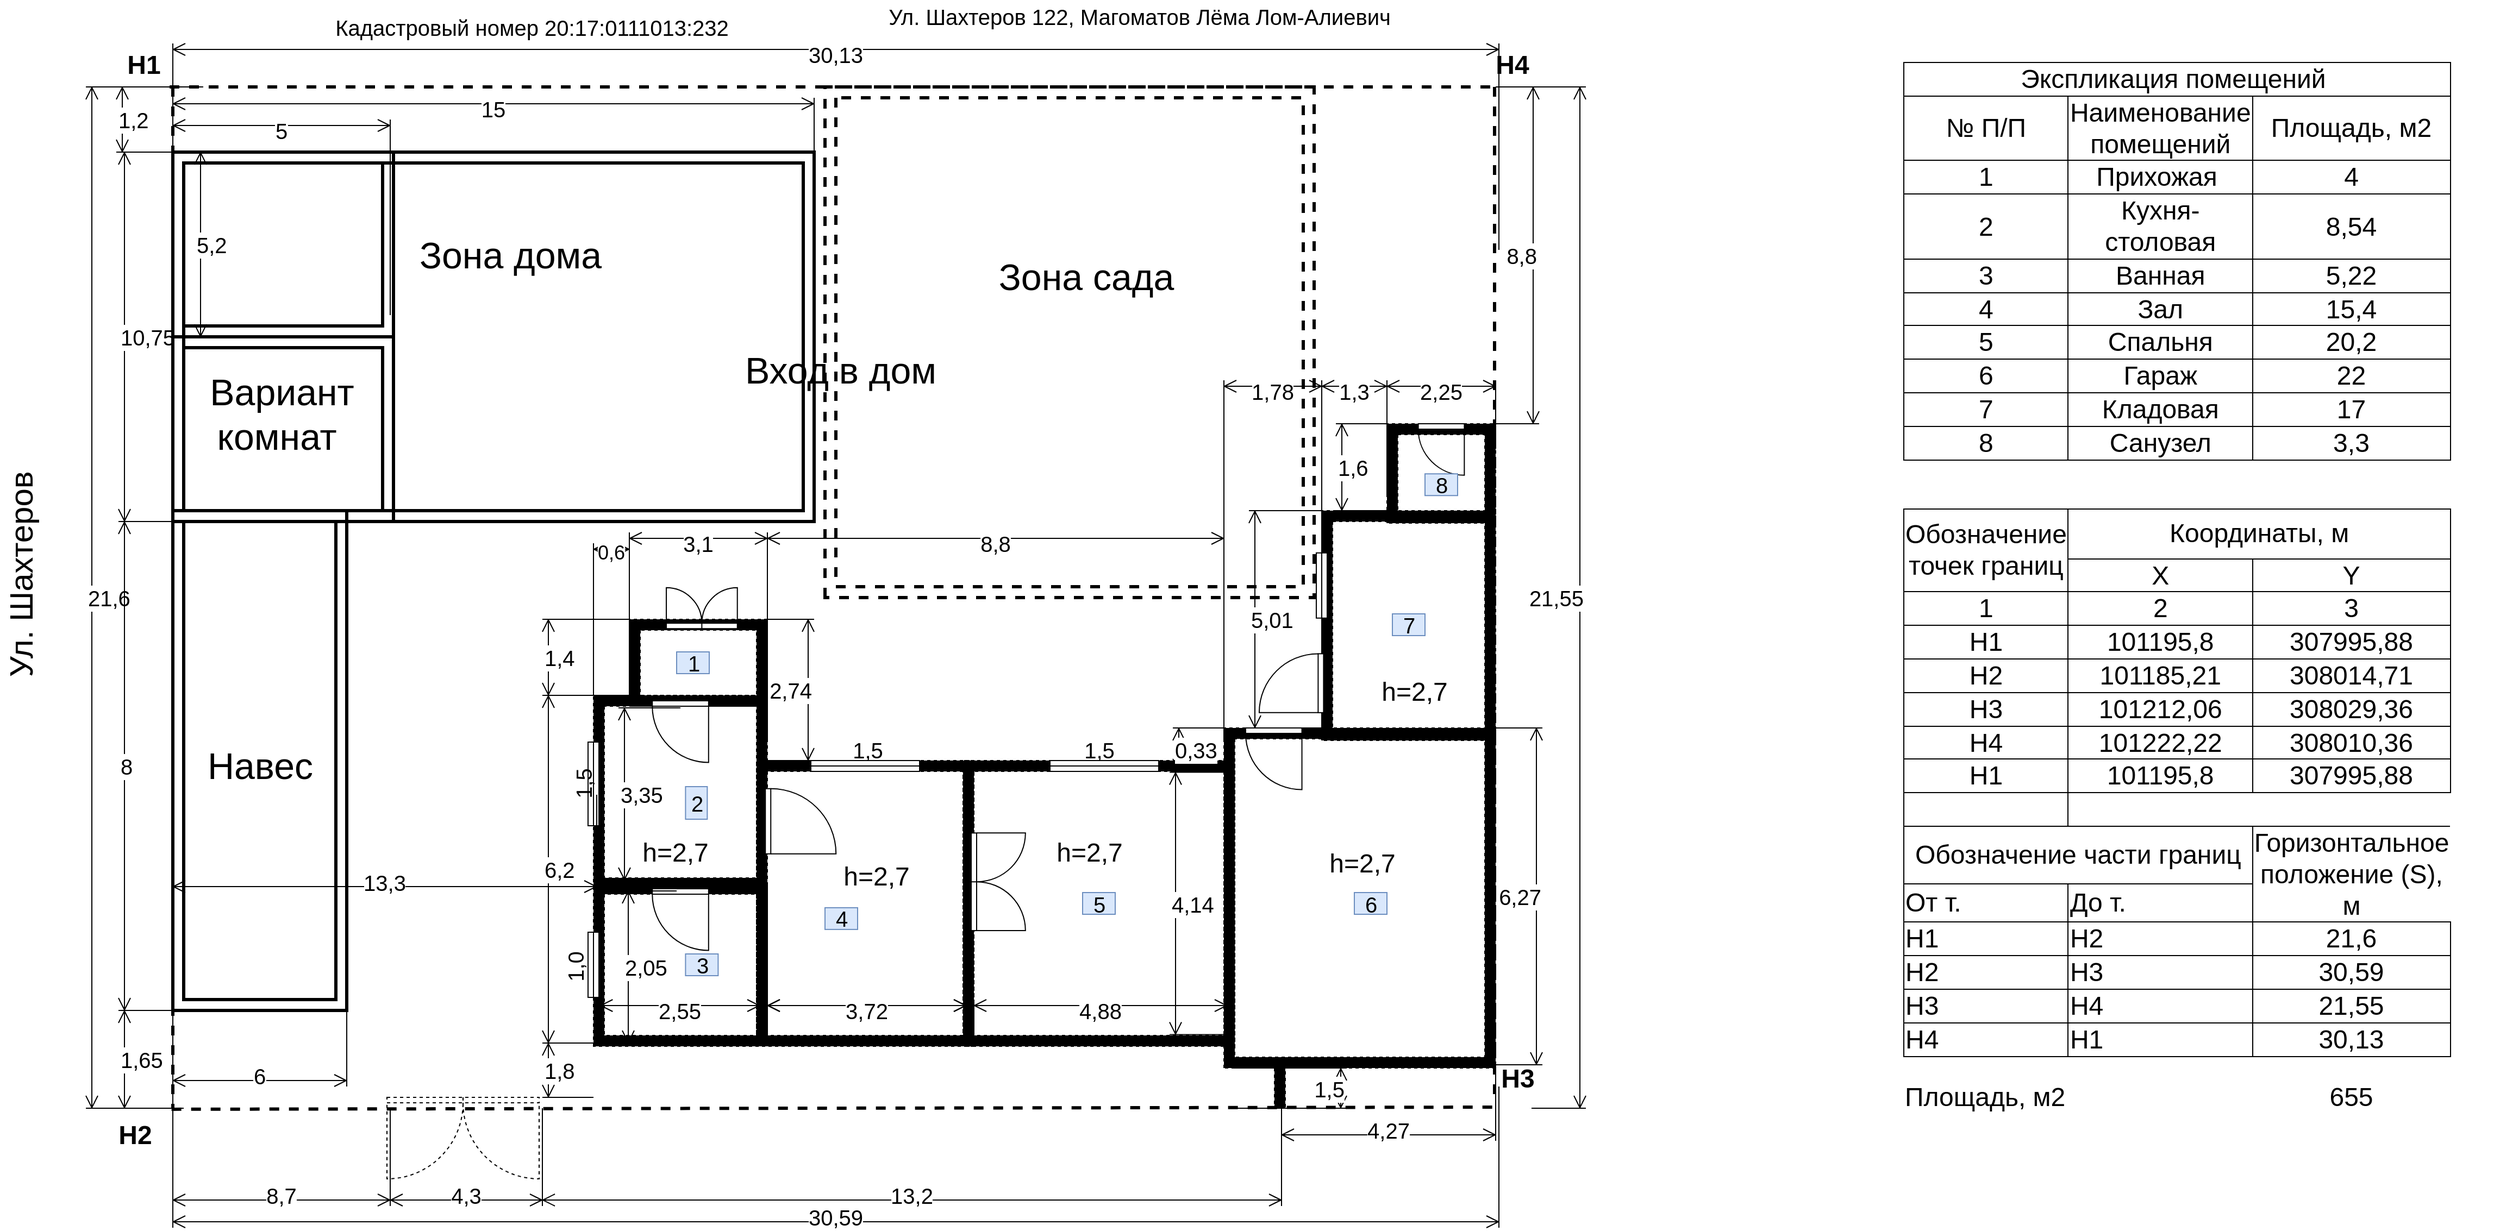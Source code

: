 <mxfile version="14.8.0" type="github"><diagram id="6hXcNOlfdBS_6HpPGPF_" name="Page-1"><mxGraphModel dx="1576" dy="1048" grid="1" gridSize="10" guides="1" tooltips="1" connect="1" arrows="1" fold="1" page="1" pageScale="1" pageWidth="1654" pageHeight="1169" math="0" shadow="0"><root><mxCell id="0"/><mxCell id="1" parent="0"/><mxCell id="UwAsqCnCTNfS2yoUT4oX-51" value="&lt;font style=&quot;font-size: 20px&quot;&gt;5&lt;/font&gt;" style="shape=dimension;direction=west;whiteSpace=wrap;html=1;align=center;points=[];verticalAlign=top;spacingTop=-8;labelBackgroundColor=#ffffff" vertex="1" parent="1"><mxGeometry x="210" y="130" width="200" height="180" as="geometry"/></mxCell><mxCell id="ryH1lOP380X7HyQNH4pp-5" value="&lt;font style=&quot;font-size: 20px&quot;&gt;1,78&lt;/font&gt;" style="shape=dimension;direction=west;whiteSpace=wrap;html=1;align=center;points=[];verticalAlign=top;spacingTop=-8;labelBackgroundColor=#ffffff" vertex="1" parent="1"><mxGeometry x="1177" y="370" width="90" height="320" as="geometry"/></mxCell><mxCell id="ryH1lOP380X7HyQNH4pp-11" value="&lt;font style=&quot;font-size: 24px&quot;&gt;H2&lt;/font&gt;" style="text;html=1;align=center;verticalAlign=middle;resizable=0;points=[];autosize=1;strokeColor=none;fontStyle=1" vertex="1" parent="1"><mxGeometry x="150" y="1055" width="50" height="20" as="geometry"/></mxCell><mxCell id="ryH1lOP380X7HyQNH4pp-12" value="&lt;font style=&quot;font-size: 24px&quot;&gt;H3&lt;/font&gt;" style="text;html=1;align=center;verticalAlign=middle;resizable=0;points=[];autosize=1;strokeColor=none;fontStyle=1" vertex="1" parent="1"><mxGeometry x="1422" y="1003" width="50" height="20" as="geometry"/></mxCell><mxCell id="ryH1lOP380X7HyQNH4pp-13" value="&lt;font style=&quot;font-size: 24px&quot;&gt;H4&lt;/font&gt;" style="text;html=1;align=center;verticalAlign=middle;resizable=0;points=[];autosize=1;strokeColor=none;fontStyle=1" vertex="1" parent="1"><mxGeometry x="1417" y="70" width="50" height="20" as="geometry"/></mxCell><mxCell id="ryH1lOP380X7HyQNH4pp-16" value="&lt;font style=&quot;font-size: 24px&quot;&gt;H1&lt;br&gt;&lt;/font&gt;" style="text;html=1;align=center;verticalAlign=middle;resizable=0;points=[];autosize=1;strokeColor=none;fontStyle=1" vertex="1" parent="1"><mxGeometry x="158" y="70" width="50" height="20" as="geometry"/></mxCell><mxCell id="mjeeVGWzyzpZZ-HOQXU4-3" value="" style="verticalLabelPosition=bottom;html=1;verticalAlign=top;align=center;shape=mxgraph.floorplan.room;fillColor=#000000;dashed=1;" vertex="1" parent="1"><mxGeometry x="597" y="833" width="160" height="150" as="geometry"/></mxCell><mxCell id="ryH1lOP380X7HyQNH4pp-14" value="" style="verticalLabelPosition=bottom;html=1;verticalAlign=top;align=center;shape=mxgraph.floorplan.window;rotation=90;" vertex="1" parent="1"><mxGeometry x="567" y="903" width="60" height="10" as="geometry"/></mxCell><mxCell id="ryH1lOP380X7HyQNH4pp-15" value="" style="verticalLabelPosition=bottom;html=1;verticalAlign=top;align=center;shape=mxgraph.floorplan.doorRight;aspect=fixed;" vertex="1" parent="1"><mxGeometry x="651.12" y="838" width="51.77" height="55" as="geometry"/></mxCell><mxCell id="mjeeVGWzyzpZZ-HOQXU4-5" value="" style="verticalLabelPosition=bottom;html=1;verticalAlign=top;align=center;shape=mxgraph.floorplan.room;fillColor=#000000;dashed=1;" vertex="1" parent="1"><mxGeometry x="597" y="660" width="160" height="178" as="geometry"/></mxCell><mxCell id="mjeeVGWzyzpZZ-HOQXU4-7" value="" style="verticalLabelPosition=bottom;html=1;verticalAlign=top;align=center;shape=mxgraph.floorplan.window;rotation=90;" vertex="1" parent="1"><mxGeometry x="558.5" y="736.5" width="77" height="10" as="geometry"/></mxCell><mxCell id="mjeeVGWzyzpZZ-HOQXU4-14" value="" style="verticalLabelPosition=bottom;html=1;verticalAlign=top;align=center;shape=mxgraph.floorplan.doorUneven;dx=0.5;dashed=1;" vertex="1" parent="1"><mxGeometry x="407" y="1030" width="140" height="70" as="geometry"/></mxCell><mxCell id="mjeeVGWzyzpZZ-HOQXU4-15" value="" style="verticalLabelPosition=bottom;html=1;verticalAlign=top;align=center;shape=mxgraph.floorplan.room;fillColor=#000000;dashed=1;" vertex="1" parent="1"><mxGeometry x="747" y="720" width="200" height="263" as="geometry"/></mxCell><mxCell id="mjeeVGWzyzpZZ-HOQXU4-16" value="" style="verticalLabelPosition=bottom;html=1;verticalAlign=top;align=center;shape=mxgraph.floorplan.room;fillColor=#000000;dashed=1;" vertex="1" parent="1"><mxGeometry x="937" y="720" width="250" height="263" as="geometry"/></mxCell><mxCell id="mjeeVGWzyzpZZ-HOQXU4-17" value="" style="verticalLabelPosition=bottom;html=1;verticalAlign=top;align=center;shape=mxgraph.floorplan.room;fillColor=#000000;dashed=1;" vertex="1" parent="1"><mxGeometry x="1177" y="690" width="250" height="313" as="geometry"/></mxCell><mxCell id="mjeeVGWzyzpZZ-HOQXU4-19" value="" style="verticalLabelPosition=bottom;html=1;verticalAlign=top;align=center;shape=mxgraph.floorplan.wall;fillColor=#000000;direction=south;dashed=1;" vertex="1" parent="1"><mxGeometry x="1177" y="1000" width="103" height="40" as="geometry"/></mxCell><mxCell id="mjeeVGWzyzpZZ-HOQXU4-20" value="&lt;font style=&quot;font-size: 20px&quot;&gt;4,27&lt;/font&gt;" style="shape=dimension;whiteSpace=wrap;html=1;align=center;points=[];verticalAlign=bottom;spacingBottom=-5;labelBackgroundColor=#ffffff;" vertex="1" parent="1"><mxGeometry x="1230" y="1000" width="197" height="70" as="geometry"/></mxCell><mxCell id="mjeeVGWzyzpZZ-HOQXU4-21" value="&lt;font style=&quot;font-size: 20px&quot;&gt;1,5&lt;/font&gt;" style="shape=dimension;direction=north;whiteSpace=wrap;html=1;align=right;points=[];verticalAlign=middle;labelBackgroundColor=#ffffff" vertex="1" parent="1"><mxGeometry x="1187" y="1003" width="103" height="37" as="geometry"/></mxCell><mxCell id="mjeeVGWzyzpZZ-HOQXU4-23" value="&lt;font style=&quot;font-size: 20px&quot;&gt;1,8&lt;/font&gt;" style="shape=dimension;direction=south;whiteSpace=wrap;html=1;align=left;points=[];verticalAlign=middle;labelBackgroundColor=#ffffff" vertex="1" parent="1"><mxGeometry x="550" y="980" width="47" height="50" as="geometry"/></mxCell><mxCell id="mjeeVGWzyzpZZ-HOQXU4-25" value="" style="verticalLabelPosition=bottom;html=1;verticalAlign=top;align=center;shape=mxgraph.floorplan.room;fillColor=#000000;dashed=1;" vertex="1" parent="1"><mxGeometry x="1267" y="490" width="160" height="211.5" as="geometry"/></mxCell><mxCell id="mjeeVGWzyzpZZ-HOQXU4-26" value="" style="verticalLabelPosition=bottom;html=1;verticalAlign=top;align=center;shape=mxgraph.floorplan.doorRight;aspect=fixed;" vertex="1" parent="1"><mxGeometry x="1197" y="690" width="51.77" height="55" as="geometry"/></mxCell><mxCell id="mjeeVGWzyzpZZ-HOQXU4-27" value="" style="verticalLabelPosition=bottom;html=1;verticalAlign=top;align=center;shape=mxgraph.floorplan.doorRight;aspect=fixed;rotation=90;" vertex="1" parent="1"><mxGeometry x="1212.78" y="620" width="54.22" height="57.61" as="geometry"/></mxCell><mxCell id="mjeeVGWzyzpZZ-HOQXU4-28" value="&lt;font style=&quot;font-size: 20px&quot;&gt;0,33&lt;/font&gt;" style="shape=dimension;direction=south;whiteSpace=wrap;html=1;align=left;points=[];verticalAlign=middle;labelBackgroundColor=#ffffff" vertex="1" parent="1"><mxGeometry x="1130" y="690" width="47" height="40" as="geometry"/></mxCell><mxCell id="mjeeVGWzyzpZZ-HOQXU4-29" value="&lt;font style=&quot;font-size: 20px&quot;&gt;5,01&lt;/font&gt;" style="shape=dimension;direction=south;whiteSpace=wrap;html=1;align=left;points=[];verticalAlign=middle;labelBackgroundColor=#ffffff" vertex="1" parent="1"><mxGeometry x="1200" y="490" width="67" height="200" as="geometry"/></mxCell><mxCell id="mjeeVGWzyzpZZ-HOQXU4-38" value="" style="endArrow=none;dashed=1;html=1;strokeWidth=3;" edge="1" parent="1"><mxGeometry width="50" height="50" relative="1" as="geometry"><mxPoint x="207" y="100" as="sourcePoint"/><mxPoint x="1427" y="100" as="targetPoint"/></mxGeometry></mxCell><mxCell id="mjeeVGWzyzpZZ-HOQXU4-39" value="" style="endArrow=none;dashed=1;html=1;strokeWidth=3;" edge="1" parent="1"><mxGeometry width="50" height="50" relative="1" as="geometry"><mxPoint x="1426" y="100" as="sourcePoint"/><mxPoint x="1426" y="1030" as="targetPoint"/></mxGeometry></mxCell><mxCell id="mjeeVGWzyzpZZ-HOQXU4-40" value="" style="endArrow=none;dashed=1;html=1;strokeWidth=3;exitX=1.001;exitY=0.124;exitDx=0;exitDy=0;exitPerimeter=0;" edge="1" parent="1" source="UwAsqCnCTNfS2yoUT4oX-11"><mxGeometry width="50" height="50" relative="1" as="geometry"><mxPoint x="1187" y="1038.82" as="sourcePoint"/><mxPoint x="1427" y="1039" as="targetPoint"/></mxGeometry></mxCell><mxCell id="mjeeVGWzyzpZZ-HOQXU4-41" value="" style="verticalLabelPosition=bottom;html=1;verticalAlign=top;align=center;shape=mxgraph.floorplan.room;fillColor=#000000;dashed=1;" vertex="1" parent="1"><mxGeometry x="1327" y="410" width="100" height="91.5" as="geometry"/></mxCell><mxCell id="mjeeVGWzyzpZZ-HOQXU4-42" value="&lt;font style=&quot;font-size: 20px&quot;&gt;2,25&lt;/font&gt;" style="shape=dimension;direction=west;whiteSpace=wrap;html=1;align=center;points=[];verticalAlign=top;spacingTop=-8;labelBackgroundColor=#ffffff" vertex="1" parent="1"><mxGeometry x="1327" y="370" width="100" height="56.12" as="geometry"/></mxCell><mxCell id="mjeeVGWzyzpZZ-HOQXU4-43" value="" style="verticalLabelPosition=bottom;html=1;verticalAlign=top;align=center;shape=mxgraph.floorplan.doorRight;aspect=fixed;" vertex="1" parent="1"><mxGeometry x="1355.82" y="410" width="42.36" height="45" as="geometry"/></mxCell><mxCell id="mjeeVGWzyzpZZ-HOQXU4-44" value="" style="verticalLabelPosition=bottom;html=1;verticalAlign=top;align=center;shape=mxgraph.floorplan.window;" vertex="1" parent="1"><mxGeometry x="797" y="720" width="100" height="10" as="geometry"/></mxCell><mxCell id="mjeeVGWzyzpZZ-HOQXU4-45" value="" style="verticalLabelPosition=bottom;html=1;verticalAlign=top;align=center;shape=mxgraph.floorplan.window;" vertex="1" parent="1"><mxGeometry x="1017" y="720" width="100" height="10" as="geometry"/></mxCell><mxCell id="mjeeVGWzyzpZZ-HOQXU4-47" value="" style="verticalLabelPosition=bottom;html=1;verticalAlign=top;align=center;shape=mxgraph.floorplan.doorLeft;aspect=fixed;rotation=-90;" vertex="1" parent="1"><mxGeometry x="757" y="744" width="60" height="63.75" as="geometry"/></mxCell><mxCell id="mjeeVGWzyzpZZ-HOQXU4-48" value="" style="verticalLabelPosition=bottom;html=1;verticalAlign=top;align=center;shape=mxgraph.floorplan.doorDouble;aspect=fixed;rotation=-90;" vertex="1" parent="1"><mxGeometry x="923.45" y="807.73" width="89.82" height="47.72" as="geometry"/></mxCell><mxCell id="mjeeVGWzyzpZZ-HOQXU4-49" value="&lt;font style=&quot;font-size: 20px&quot;&gt;1,3&lt;/font&gt;" style="shape=dimension;direction=west;whiteSpace=wrap;html=1;align=center;points=[];verticalAlign=top;spacingTop=-8;labelBackgroundColor=#ffffff" vertex="1" parent="1"><mxGeometry x="1267" y="370" width="60" height="106.12" as="geometry"/></mxCell><mxCell id="mjeeVGWzyzpZZ-HOQXU4-50" value="&lt;font style=&quot;font-size: 20px&quot;&gt;8,8&lt;/font&gt;" style="shape=dimension;direction=west;whiteSpace=wrap;html=1;align=center;points=[];verticalAlign=top;spacingTop=-8;labelBackgroundColor=#ffffff" vertex="1" parent="1"><mxGeometry x="757" y="510" width="420" height="190" as="geometry"/></mxCell><mxCell id="mjeeVGWzyzpZZ-HOQXU4-51" value="&lt;font style=&quot;font-size: 20px&quot;&gt;3,1&lt;/font&gt;" style="shape=dimension;direction=west;whiteSpace=wrap;html=1;align=center;points=[];verticalAlign=top;spacingTop=-8;labelBackgroundColor=#ffffff" vertex="1" parent="1"><mxGeometry x="630" y="510" width="127" height="120" as="geometry"/></mxCell><mxCell id="mjeeVGWzyzpZZ-HOQXU4-52" value="&lt;font style=&quot;font-size: 20px&quot;&gt;1,6&lt;/font&gt;" style="shape=dimension;direction=south;whiteSpace=wrap;html=1;align=left;points=[];verticalAlign=middle;labelBackgroundColor=#ffffff" vertex="1" parent="1"><mxGeometry x="1280" y="410" width="47" height="80" as="geometry"/></mxCell><mxCell id="mjeeVGWzyzpZZ-HOQXU4-54" value="&lt;font style=&quot;font-size: 20px&quot;&gt;8,8&lt;/font&gt;" style="shape=dimension;direction=north;whiteSpace=wrap;html=1;align=right;points=[];verticalAlign=middle;labelBackgroundColor=#ffffff" vertex="1" parent="1"><mxGeometry x="1427" y="100" width="40" height="310" as="geometry"/></mxCell><mxCell id="mjeeVGWzyzpZZ-HOQXU4-55" value="&lt;font style=&quot;font-size: 20px&quot;&gt;13,2&lt;/font&gt;" style="shape=dimension;whiteSpace=wrap;html=1;align=center;points=[];verticalAlign=bottom;spacingBottom=-5;labelBackgroundColor=#ffffff;" vertex="1" parent="1"><mxGeometry x="550" y="1040" width="680" height="90" as="geometry"/></mxCell><mxCell id="mjeeVGWzyzpZZ-HOQXU4-56" value="&lt;font style=&quot;font-size: 20px&quot;&gt;8,7&lt;/font&gt;" style="shape=dimension;whiteSpace=wrap;html=1;align=center;points=[];verticalAlign=bottom;spacingBottom=-5;labelBackgroundColor=#ffffff;" vertex="1" parent="1"><mxGeometry x="210" y="1040" width="200" height="90" as="geometry"/></mxCell><mxCell id="mjeeVGWzyzpZZ-HOQXU4-59" value="" style="verticalLabelPosition=bottom;html=1;verticalAlign=top;align=center;shape=mxgraph.floorplan.room;fillColor=#000000;dashed=1;" vertex="1" parent="1"><mxGeometry x="630" y="590" width="127" height="80" as="geometry"/></mxCell><mxCell id="mjeeVGWzyzpZZ-HOQXU4-24" value="" style="verticalLabelPosition=bottom;html=1;verticalAlign=top;align=center;shape=mxgraph.floorplan.doorRight;aspect=fixed;" vertex="1" parent="1"><mxGeometry x="651.12" y="665" width="51.77" height="55" as="geometry"/></mxCell><mxCell id="mjeeVGWzyzpZZ-HOQXU4-60" value="" style="verticalLabelPosition=bottom;html=1;verticalAlign=top;align=center;shape=mxgraph.floorplan.doorDouble;aspect=fixed;rotation=-180;" vertex="1" parent="1"><mxGeometry x="664.01" y="563.88" width="65.35" height="34.72" as="geometry"/></mxCell><mxCell id="mjeeVGWzyzpZZ-HOQXU4-62" value="&lt;font style=&quot;font-size: 20px&quot;&gt;1&lt;/font&gt;" style="text;html=1;align=center;verticalAlign=middle;resizable=0;points=[];autosize=1;strokeColor=#6c8ebf;fillColor=#dae8fc;" vertex="1" parent="1"><mxGeometry x="673.5" y="620" width="30" height="20" as="geometry"/></mxCell><mxCell id="mjeeVGWzyzpZZ-HOQXU4-63" value="&lt;font style=&quot;font-size: 20px&quot;&gt;2&lt;/font&gt;" style="text;html=1;align=center;verticalAlign=middle;resizable=0;points=[];autosize=1;strokeColor=#6c8ebf;fillColor=#dae8fc;direction=south;" vertex="1" parent="1"><mxGeometry x="681.69" y="744" width="20" height="30" as="geometry"/></mxCell><mxCell id="mjeeVGWzyzpZZ-HOQXU4-64" value="&lt;font style=&quot;font-size: 20px&quot;&gt;3&lt;/font&gt;" style="text;html=1;align=center;verticalAlign=middle;resizable=0;points=[];autosize=1;strokeColor=#6c8ebf;fillColor=#dae8fc;" vertex="1" parent="1"><mxGeometry x="681.69" y="898" width="30" height="20" as="geometry"/></mxCell><mxCell id="mjeeVGWzyzpZZ-HOQXU4-65" value="&lt;span style=&quot;font-size: 20px&quot;&gt;4&lt;/span&gt;" style="text;html=1;align=center;verticalAlign=middle;resizable=0;points=[];autosize=1;strokeColor=#6c8ebf;fillColor=#dae8fc;" vertex="1" parent="1"><mxGeometry x="810" y="855.45" width="30" height="20" as="geometry"/></mxCell><mxCell id="mjeeVGWzyzpZZ-HOQXU4-66" value="&lt;span style=&quot;font-size: 20px&quot;&gt;5&lt;/span&gt;" style="text;html=1;align=center;verticalAlign=middle;resizable=0;points=[];autosize=1;strokeColor=#6c8ebf;fillColor=#dae8fc;" vertex="1" parent="1"><mxGeometry x="1047" y="841.5" width="30" height="20" as="geometry"/></mxCell><mxCell id="mjeeVGWzyzpZZ-HOQXU4-67" value="&lt;span style=&quot;font-size: 20px&quot;&gt;6&lt;/span&gt;" style="text;html=1;align=center;verticalAlign=middle;resizable=0;points=[];autosize=1;strokeColor=#6c8ebf;fillColor=#dae8fc;" vertex="1" parent="1"><mxGeometry x="1297" y="841.5" width="30" height="20" as="geometry"/></mxCell><mxCell id="mjeeVGWzyzpZZ-HOQXU4-68" value="&lt;span style=&quot;font-size: 20px&quot;&gt;7&lt;/span&gt;" style="text;html=1;align=center;verticalAlign=middle;resizable=0;points=[];autosize=1;strokeColor=#6c8ebf;fillColor=#dae8fc;" vertex="1" parent="1"><mxGeometry x="1332" y="585" width="30" height="20" as="geometry"/></mxCell><mxCell id="mjeeVGWzyzpZZ-HOQXU4-69" value="&lt;span style=&quot;font-size: 20px&quot;&gt;8&lt;/span&gt;" style="text;html=1;align=center;verticalAlign=middle;resizable=0;points=[];autosize=1;strokeColor=#6c8ebf;fillColor=#dae8fc;" vertex="1" parent="1"><mxGeometry x="1362" y="456.12" width="30" height="20" as="geometry"/></mxCell><mxCell id="mjeeVGWzyzpZZ-HOQXU4-71" value="&lt;font style=&quot;font-size: 18px&quot;&gt;0,6&lt;/font&gt;" style="shape=dimension;direction=west;whiteSpace=wrap;html=1;align=center;points=[];verticalAlign=top;spacingTop=-8;labelBackgroundColor=#ffffff" vertex="1" parent="1"><mxGeometry x="597" y="520" width="33" height="140" as="geometry"/></mxCell><mxCell id="mjeeVGWzyzpZZ-HOQXU4-72" value="&lt;font style=&quot;font-size: 20px&quot;&gt;6,2&lt;/font&gt;" style="shape=dimension;direction=south;whiteSpace=wrap;html=1;align=left;points=[];verticalAlign=middle;labelBackgroundColor=#ffffff" vertex="1" parent="1"><mxGeometry x="550" y="660" width="50" height="320" as="geometry"/></mxCell><mxCell id="mjeeVGWzyzpZZ-HOQXU4-73" value="&lt;font style=&quot;font-size: 20px&quot;&gt;1,4&lt;/font&gt;" style="shape=dimension;direction=south;whiteSpace=wrap;html=1;align=left;points=[];verticalAlign=middle;labelBackgroundColor=#ffffff" vertex="1" parent="1"><mxGeometry x="550" y="590" width="80" height="70" as="geometry"/></mxCell><mxCell id="mjeeVGWzyzpZZ-HOQXU4-74" value="&lt;font style=&quot;font-size: 20px&quot;&gt;4,14&lt;/font&gt;" style="shape=dimension;direction=south;whiteSpace=wrap;html=1;align=left;points=[];verticalAlign=middle;labelBackgroundColor=#ffffff" vertex="1" parent="1"><mxGeometry x="1127" y="730.75" width="50" height="241.5" as="geometry"/></mxCell><mxCell id="mjeeVGWzyzpZZ-HOQXU4-75" value="&lt;font style=&quot;font-size: 20px&quot;&gt;2,55&lt;/font&gt;" style="shape=dimension;direction=west;whiteSpace=wrap;html=1;align=center;points=[];verticalAlign=top;spacingTop=-8;labelBackgroundColor=#ffffff" vertex="1" parent="1"><mxGeometry x="603.18" y="940" width="146.82" height="20" as="geometry"/></mxCell><mxCell id="rdkVxZr0v6ddvDrkCX2q-1" value="&lt;font style=&quot;font-size: 20px&quot;&gt;3,72&lt;/font&gt;" style="shape=dimension;direction=west;whiteSpace=wrap;html=1;align=center;points=[];verticalAlign=top;spacingTop=-8;labelBackgroundColor=#ffffff" vertex="1" parent="1"><mxGeometry x="757" y="940" width="183" height="40" as="geometry"/></mxCell><mxCell id="rdkVxZr0v6ddvDrkCX2q-2" value="&lt;font style=&quot;font-size: 20px&quot;&gt;3,72&lt;/font&gt;" style="shape=dimension;direction=west;whiteSpace=wrap;html=1;align=center;points=[];verticalAlign=top;spacingTop=-8;labelBackgroundColor=#ffffff" vertex="1" parent="1"><mxGeometry x="757" y="940" width="183" height="40" as="geometry"/></mxCell><mxCell id="rdkVxZr0v6ddvDrkCX2q-3" value="&lt;font style=&quot;font-size: 20px&quot;&gt;4,88&lt;/font&gt;" style="shape=dimension;direction=west;whiteSpace=wrap;html=1;align=center;points=[];verticalAlign=top;spacingTop=-8;labelBackgroundColor=#ffffff" vertex="1" parent="1"><mxGeometry x="947" y="940" width="233" height="40" as="geometry"/></mxCell><mxCell id="rdkVxZr0v6ddvDrkCX2q-4" value="&lt;font style=&quot;font-size: 20px&quot;&gt;2,05&lt;/font&gt;" style="shape=dimension;direction=south;whiteSpace=wrap;html=1;align=left;points=[];verticalAlign=middle;labelBackgroundColor=#ffffff" vertex="1" parent="1"><mxGeometry x="623.5" y="840" width="50" height="140" as="geometry"/></mxCell><mxCell id="rdkVxZr0v6ddvDrkCX2q-5" value="&lt;font style=&quot;font-size: 20px&quot;&gt;3,35&lt;/font&gt;" style="shape=dimension;direction=south;whiteSpace=wrap;html=1;align=left;points=[];verticalAlign=middle;labelBackgroundColor=#ffffff" vertex="1" parent="1"><mxGeometry x="620" y="671.5" width="57" height="158.5" as="geometry"/></mxCell><mxCell id="rdkVxZr0v6ddvDrkCX2q-6" value="&lt;font style=&quot;font-size: 20px&quot;&gt;1,5&lt;/font&gt;" style="text;html=1;align=center;verticalAlign=middle;resizable=0;points=[];autosize=1;strokeColor=none;strokeWidth=1;" vertex="1" parent="1"><mxGeometry x="828.5" y="700" width="40" height="20" as="geometry"/></mxCell><mxCell id="rdkVxZr0v6ddvDrkCX2q-7" value="&lt;font style=&quot;font-size: 20px&quot;&gt;1,5&lt;/font&gt;" style="text;html=1;align=center;verticalAlign=middle;resizable=0;points=[];autosize=1;strokeColor=none;strokeWidth=1;" vertex="1" parent="1"><mxGeometry x="1042" y="700" width="40" height="20" as="geometry"/></mxCell><mxCell id="rdkVxZr0v6ddvDrkCX2q-8" value="&lt;font style=&quot;font-size: 20px&quot;&gt;1,5&lt;/font&gt;" style="text;html=1;align=center;verticalAlign=middle;resizable=0;points=[];autosize=1;strokeColor=none;strokeWidth=1;rotation=-90;" vertex="1" parent="1"><mxGeometry x="567" y="731.5" width="40" height="20" as="geometry"/></mxCell><mxCell id="rdkVxZr0v6ddvDrkCX2q-9" value="&lt;font style=&quot;font-size: 20px&quot;&gt;1,0&lt;/font&gt;" style="text;html=1;align=center;verticalAlign=middle;resizable=0;points=[];autosize=1;strokeColor=none;strokeWidth=1;rotation=-90;" vertex="1" parent="1"><mxGeometry x="560" y="900" width="40" height="20" as="geometry"/></mxCell><mxCell id="UwAsqCnCTNfS2yoUT4oX-1" value="Кадастровый номер 20:17:0111013:232" style="text;html=1;align=center;verticalAlign=middle;resizable=0;points=[];autosize=1;strokeColor=none;fontSize=20;" vertex="1" parent="1"><mxGeometry x="350" y="30" width="380" height="30" as="geometry"/></mxCell><mxCell id="UwAsqCnCTNfS2yoUT4oX-2" value="Ул. Шахтеров 122, Магоматов Лёма Лом-Алиевич" style="text;html=1;align=center;verticalAlign=middle;resizable=0;points=[];autosize=1;strokeColor=none;fontSize=20;" vertex="1" parent="1"><mxGeometry x="853.5" y="20" width="490" height="30" as="geometry"/></mxCell><mxCell id="UwAsqCnCTNfS2yoUT4oX-3" value="&lt;table border=&quot;0&quot; cellpadding=&quot;0&quot; cellspacing=&quot;0&quot; width=&quot;369&quot; style=&quot;color: rgb(0 , 0 , 0) ; font-style: normal ; font-weight: normal ; letter-spacing: normal ; text-indent: 0px ; text-transform: none ; word-spacing: 0px ; text-decoration: none ; border-collapse: collapse ; width: 277pt ; font-size: 24px&quot;&gt;&lt;colgroup style=&quot;font-size: 24px&quot;&gt;&lt;col width=&quot;100&quot; style=&quot;width: 75pt ; font-size: 24px&quot;&gt;&lt;col width=&quot;137&quot; style=&quot;width: 103pt ; font-size: 24px&quot;&gt;&lt;col width=&quot;132&quot; style=&quot;width: 99pt ; font-size: 24px&quot;&gt;&lt;/colgroup&gt;&lt;tbody style=&quot;font-size: 24px&quot;&gt;&lt;tr style=&quot;height: 16pt ; font-size: 24px&quot;&gt;&lt;td colspan=&quot;3&quot; height=&quot;21&quot; class=&quot;xl65&quot; width=&quot;369&quot; style=&quot;padding-top: 1px ; padding-right: 1px ; padding-left: 1px ; color: black ; font-size: 24px ; font-weight: 400 ; font-style: normal ; text-decoration: none ; font-family: &amp;#34;calibri&amp;#34; , sans-serif ; vertical-align: bottom ; border: 0.5pt solid black ; text-align: center ; height: 16pt ; width: 277pt&quot;&gt;Экспликация помещений&lt;span style=&quot;font-size: 24px&quot;&gt;&amp;nbsp;&lt;/span&gt;&lt;/td&gt;&lt;/tr&gt;&lt;tr style=&quot;height: 34pt ; font-size: 24px&quot;&gt;&lt;td height=&quot;45&quot; class=&quot;xl68&quot; style=&quot;padding-top: 1px ; padding-right: 1px ; padding-left: 1px ; color: black ; font-size: 24px ; font-weight: 400 ; font-style: normal ; text-decoration: none ; font-family: &amp;#34;calibri&amp;#34; , sans-serif ; vertical-align: middle ; border-right-width: 0.5pt ; border-bottom-width: 0.5pt ; border-left-width: 0.5pt ; border-style: none solid solid ; text-align: center ; height: 34pt&quot;&gt;№ П/П&lt;/td&gt;&lt;td class=&quot;xl69&quot; width=&quot;137&quot; style=&quot;padding-top: 1px ; padding-right: 1px ; padding-left: 1px ; color: black ; font-size: 24px ; font-weight: 400 ; font-style: normal ; text-decoration: none ; font-family: &amp;#34;calibri&amp;#34; , sans-serif ; vertical-align: middle ; border-right-width: 0.5pt ; border-bottom-width: 0.5pt ; border-style: none solid solid none ; text-align: center ; width: 103pt&quot;&gt;Наименование помещений&lt;/td&gt;&lt;td class=&quot;xl68&quot; style=&quot;padding-top: 1px ; padding-right: 1px ; padding-left: 1px ; color: black ; font-size: 24px ; font-weight: 400 ; font-style: normal ; text-decoration: none ; font-family: &amp;#34;calibri&amp;#34; , sans-serif ; vertical-align: middle ; border-right-width: 0.5pt ; border-bottom-width: 0.5pt ; border-style: none solid solid none ; text-align: center&quot;&gt;Площадь, м2&lt;/td&gt;&lt;/tr&gt;&lt;tr style=&quot;height: 16pt ; font-size: 24px&quot;&gt;&lt;td height=&quot;21&quot; class=&quot;xl68&quot; style=&quot;padding-top: 1px ; padding-right: 1px ; padding-left: 1px ; color: black ; font-size: 24px ; font-weight: 400 ; font-style: normal ; text-decoration: none ; font-family: &amp;#34;calibri&amp;#34; , sans-serif ; vertical-align: middle ; border-right-width: 0.5pt ; border-bottom-width: 0.5pt ; border-left-width: 0.5pt ; border-style: none solid solid ; text-align: center ; height: 16pt&quot;&gt;1&lt;/td&gt;&lt;td class=&quot;xl68&quot; style=&quot;padding-top: 1px ; padding-right: 1px ; padding-left: 1px ; color: black ; font-size: 24px ; font-weight: 400 ; font-style: normal ; text-decoration: none ; font-family: &amp;#34;calibri&amp;#34; , sans-serif ; vertical-align: middle ; border-right-width: 0.5pt ; border-bottom-width: 0.5pt ; border-style: none solid solid none ; text-align: center&quot;&gt;Прихожая&lt;span style=&quot;font-size: 24px&quot;&gt;&amp;nbsp;&lt;/span&gt;&lt;/td&gt;&lt;td class=&quot;xl68&quot; style=&quot;padding-top: 1px ; padding-right: 1px ; padding-left: 1px ; color: black ; font-size: 24px ; font-weight: 400 ; font-style: normal ; text-decoration: none ; font-family: &amp;#34;calibri&amp;#34; , sans-serif ; vertical-align: middle ; border-right-width: 0.5pt ; border-bottom-width: 0.5pt ; border-style: none solid solid none ; text-align: center&quot;&gt;4&lt;/td&gt;&lt;/tr&gt;&lt;tr style=&quot;height: 16pt ; font-size: 24px&quot;&gt;&lt;td height=&quot;21&quot; class=&quot;xl68&quot; style=&quot;padding-top: 1px ; padding-right: 1px ; padding-left: 1px ; color: black ; font-size: 24px ; font-weight: 400 ; font-style: normal ; text-decoration: none ; font-family: &amp;#34;calibri&amp;#34; , sans-serif ; vertical-align: middle ; border-right-width: 0.5pt ; border-bottom-width: 0.5pt ; border-left-width: 0.5pt ; border-style: none solid solid ; text-align: center ; height: 16pt&quot;&gt;2&lt;/td&gt;&lt;td class=&quot;xl68&quot; style=&quot;padding-top: 1px ; padding-right: 1px ; padding-left: 1px ; color: black ; font-size: 24px ; font-weight: 400 ; font-style: normal ; text-decoration: none ; font-family: &amp;#34;calibri&amp;#34; , sans-serif ; vertical-align: middle ; border-right-width: 0.5pt ; border-bottom-width: 0.5pt ; border-style: none solid solid none ; text-align: center&quot;&gt;Кухня-столовая&lt;/td&gt;&lt;td class=&quot;xl68&quot; style=&quot;padding-top: 1px ; padding-right: 1px ; padding-left: 1px ; color: black ; font-size: 24px ; font-weight: 400 ; font-style: normal ; text-decoration: none ; font-family: &amp;#34;calibri&amp;#34; , sans-serif ; vertical-align: middle ; border-right-width: 0.5pt ; border-bottom-width: 0.5pt ; border-style: none solid solid none ; text-align: center&quot;&gt;8,54&lt;/td&gt;&lt;/tr&gt;&lt;tr style=&quot;height: 16pt ; font-size: 24px&quot;&gt;&lt;td height=&quot;21&quot; class=&quot;xl68&quot; style=&quot;padding-top: 1px ; padding-right: 1px ; padding-left: 1px ; color: black ; font-size: 24px ; font-weight: 400 ; font-style: normal ; text-decoration: none ; font-family: &amp;#34;calibri&amp;#34; , sans-serif ; vertical-align: middle ; border-right-width: 0.5pt ; border-bottom-width: 0.5pt ; border-left-width: 0.5pt ; border-style: none solid solid ; text-align: center ; height: 16pt&quot;&gt;3&lt;/td&gt;&lt;td class=&quot;xl68&quot; style=&quot;padding-top: 1px ; padding-right: 1px ; padding-left: 1px ; color: black ; font-size: 24px ; font-weight: 400 ; font-style: normal ; text-decoration: none ; font-family: &amp;#34;calibri&amp;#34; , sans-serif ; vertical-align: middle ; border-right-width: 0.5pt ; border-bottom-width: 0.5pt ; border-style: none solid solid none ; text-align: center&quot;&gt;Ванная&lt;/td&gt;&lt;td class=&quot;xl68&quot; style=&quot;padding-top: 1px ; padding-right: 1px ; padding-left: 1px ; color: black ; font-size: 24px ; font-weight: 400 ; font-style: normal ; text-decoration: none ; font-family: &amp;#34;calibri&amp;#34; , sans-serif ; vertical-align: middle ; border-right-width: 0.5pt ; border-bottom-width: 0.5pt ; border-style: none solid solid none ; text-align: center&quot;&gt;5,22&lt;/td&gt;&lt;/tr&gt;&lt;tr style=&quot;height: 16pt ; font-size: 24px&quot;&gt;&lt;td height=&quot;21&quot; class=&quot;xl68&quot; style=&quot;padding-top: 1px ; padding-right: 1px ; padding-left: 1px ; color: black ; font-size: 24px ; font-weight: 400 ; font-style: normal ; text-decoration: none ; font-family: &amp;#34;calibri&amp;#34; , sans-serif ; vertical-align: middle ; border-right-width: 0.5pt ; border-bottom-width: 0.5pt ; border-left-width: 0.5pt ; border-style: none solid solid ; text-align: center ; height: 16pt&quot;&gt;4&lt;/td&gt;&lt;td class=&quot;xl68&quot; style=&quot;padding-top: 1px ; padding-right: 1px ; padding-left: 1px ; color: black ; font-size: 24px ; font-weight: 400 ; font-style: normal ; text-decoration: none ; font-family: &amp;#34;calibri&amp;#34; , sans-serif ; vertical-align: middle ; border-right-width: 0.5pt ; border-bottom-width: 0.5pt ; border-style: none solid solid none ; text-align: center&quot;&gt;Зал&lt;/td&gt;&lt;td class=&quot;xl68&quot; style=&quot;padding-top: 1px ; padding-right: 1px ; padding-left: 1px ; color: black ; font-size: 24px ; font-weight: 400 ; font-style: normal ; text-decoration: none ; font-family: &amp;#34;calibri&amp;#34; , sans-serif ; vertical-align: middle ; border-right-width: 0.5pt ; border-bottom-width: 0.5pt ; border-style: none solid solid none ; text-align: center&quot;&gt;15,4&lt;/td&gt;&lt;/tr&gt;&lt;tr style=&quot;height: 16pt ; font-size: 24px&quot;&gt;&lt;td height=&quot;21&quot; class=&quot;xl68&quot; style=&quot;padding-top: 1px ; padding-right: 1px ; padding-left: 1px ; color: black ; font-size: 24px ; font-weight: 400 ; font-style: normal ; text-decoration: none ; font-family: &amp;#34;calibri&amp;#34; , sans-serif ; vertical-align: middle ; border-right-width: 0.5pt ; border-bottom-width: 0.5pt ; border-left-width: 0.5pt ; border-style: none solid solid ; text-align: center ; height: 16pt&quot;&gt;5&lt;/td&gt;&lt;td class=&quot;xl68&quot; style=&quot;padding-top: 1px ; padding-right: 1px ; padding-left: 1px ; color: black ; font-size: 24px ; font-weight: 400 ; font-style: normal ; text-decoration: none ; font-family: &amp;#34;calibri&amp;#34; , sans-serif ; vertical-align: middle ; border-right-width: 0.5pt ; border-bottom-width: 0.5pt ; border-style: none solid solid none ; text-align: center&quot;&gt;Спальня&lt;/td&gt;&lt;td class=&quot;xl68&quot; style=&quot;padding-top: 1px ; padding-right: 1px ; padding-left: 1px ; color: black ; font-size: 24px ; font-weight: 400 ; font-style: normal ; text-decoration: none ; font-family: &amp;#34;calibri&amp;#34; , sans-serif ; vertical-align: middle ; border-right-width: 0.5pt ; border-bottom-width: 0.5pt ; border-style: none solid solid none ; text-align: center&quot;&gt;20,2&lt;/td&gt;&lt;/tr&gt;&lt;tr style=&quot;height: 16pt ; font-size: 24px&quot;&gt;&lt;td height=&quot;21&quot; class=&quot;xl68&quot; style=&quot;padding-top: 1px ; padding-right: 1px ; padding-left: 1px ; color: black ; font-size: 24px ; font-weight: 400 ; font-style: normal ; text-decoration: none ; font-family: &amp;#34;calibri&amp;#34; , sans-serif ; vertical-align: middle ; border-right-width: 0.5pt ; border-bottom-width: 0.5pt ; border-left-width: 0.5pt ; border-style: none solid solid ; text-align: center ; height: 16pt&quot;&gt;6&lt;/td&gt;&lt;td class=&quot;xl68&quot; style=&quot;padding-top: 1px ; padding-right: 1px ; padding-left: 1px ; color: black ; font-size: 24px ; font-weight: 400 ; font-style: normal ; text-decoration: none ; font-family: &amp;#34;calibri&amp;#34; , sans-serif ; vertical-align: middle ; border-right-width: 0.5pt ; border-bottom-width: 0.5pt ; border-style: none solid solid none ; text-align: center&quot;&gt;Гараж&lt;/td&gt;&lt;td class=&quot;xl68&quot; style=&quot;padding-top: 1px ; padding-right: 1px ; padding-left: 1px ; color: black ; font-size: 24px ; font-weight: 400 ; font-style: normal ; text-decoration: none ; font-family: &amp;#34;calibri&amp;#34; , sans-serif ; vertical-align: middle ; border-right-width: 0.5pt ; border-bottom-width: 0.5pt ; border-style: none solid solid none ; text-align: center&quot;&gt;22&lt;/td&gt;&lt;/tr&gt;&lt;tr style=&quot;height: 16pt ; font-size: 24px&quot;&gt;&lt;td height=&quot;21&quot; class=&quot;xl68&quot; style=&quot;padding-top: 1px ; padding-right: 1px ; padding-left: 1px ; color: black ; font-size: 24px ; font-weight: 400 ; font-style: normal ; text-decoration: none ; font-family: &amp;#34;calibri&amp;#34; , sans-serif ; vertical-align: middle ; border-right-width: 0.5pt ; border-bottom-width: 0.5pt ; border-left-width: 0.5pt ; border-style: none solid solid ; text-align: center ; height: 16pt&quot;&gt;7&lt;/td&gt;&lt;td class=&quot;xl68&quot; style=&quot;padding-top: 1px ; padding-right: 1px ; padding-left: 1px ; color: black ; font-size: 24px ; font-weight: 400 ; font-style: normal ; text-decoration: none ; font-family: &amp;#34;calibri&amp;#34; , sans-serif ; vertical-align: middle ; border-right-width: 0.5pt ; border-bottom-width: 0.5pt ; border-style: none solid solid none ; text-align: center&quot;&gt;Кладовая&lt;/td&gt;&lt;td class=&quot;xl68&quot; style=&quot;padding-top: 1px ; padding-right: 1px ; padding-left: 1px ; color: black ; font-size: 24px ; font-weight: 400 ; font-style: normal ; text-decoration: none ; font-family: &amp;#34;calibri&amp;#34; , sans-serif ; vertical-align: middle ; border-right-width: 0.5pt ; border-bottom-width: 0.5pt ; border-style: none solid solid none ; text-align: center&quot;&gt;17&lt;/td&gt;&lt;/tr&gt;&lt;tr style=&quot;height: 16pt ; font-size: 24px&quot;&gt;&lt;td height=&quot;21&quot; class=&quot;xl68&quot; style=&quot;padding-top: 1px ; padding-right: 1px ; padding-left: 1px ; color: black ; font-size: 24px ; font-weight: 400 ; font-style: normal ; text-decoration: none ; font-family: &amp;#34;calibri&amp;#34; , sans-serif ; vertical-align: middle ; border-right-width: 0.5pt ; border-bottom-width: 0.5pt ; border-left-width: 0.5pt ; border-style: none solid solid ; text-align: center ; height: 16pt&quot;&gt;8&lt;/td&gt;&lt;td class=&quot;xl68&quot; style=&quot;padding-top: 1px ; padding-right: 1px ; padding-left: 1px ; color: black ; font-size: 24px ; font-weight: 400 ; font-style: normal ; text-decoration: none ; font-family: &amp;#34;calibri&amp;#34; , sans-serif ; vertical-align: middle ; border-right-width: 0.5pt ; border-bottom-width: 0.5pt ; border-style: none solid solid none ; text-align: center&quot;&gt;Санузел&lt;/td&gt;&lt;td class=&quot;xl68&quot; style=&quot;padding-top: 1px ; padding-right: 1px ; padding-left: 1px ; color: black ; font-size: 24px ; font-weight: 400 ; font-style: normal ; text-decoration: none ; font-family: &amp;#34;calibri&amp;#34; , sans-serif ; vertical-align: middle ; border-right-width: 0.5pt ; border-bottom-width: 0.5pt ; border-style: none solid solid none ; text-align: center&quot;&gt;3,3&lt;/td&gt;&lt;/tr&gt;&lt;tr style=&quot;height: 16pt ; font-size: 24px&quot;&gt;&lt;td height=&quot;21&quot; class=&quot;xl75&quot; style=&quot;padding-top: 1px ; padding-right: 1px ; padding-left: 1px ; color: black ; font-size: 24px ; font-weight: 400 ; font-style: normal ; text-decoration: none ; font-family: &amp;#34;calibri&amp;#34; , sans-serif ; vertical-align: middle ; border: none ; text-align: center ; height: 16pt&quot;&gt;&lt;/td&gt;&lt;td class=&quot;xl75&quot; style=&quot;padding-top: 1px ; padding-right: 1px ; padding-left: 1px ; color: black ; font-size: 24px ; font-weight: 400 ; font-style: normal ; text-decoration: none ; font-family: &amp;#34;calibri&amp;#34; , sans-serif ; vertical-align: middle ; border: none ; text-align: center&quot;&gt;&lt;/td&gt;&lt;td class=&quot;xl75&quot; style=&quot;padding-top: 1px ; padding-right: 1px ; padding-left: 1px ; color: black ; font-size: 24px ; font-weight: 400 ; font-style: normal ; text-decoration: none ; font-family: &amp;#34;calibri&amp;#34; , sans-serif ; vertical-align: middle ; border: none ; text-align: center&quot;&gt;&lt;/td&gt;&lt;/tr&gt;&lt;tr style=&quot;height: 16pt ; font-size: 24px&quot;&gt;&lt;td height=&quot;21&quot; class=&quot;xl75&quot; style=&quot;padding-top: 1px ; padding-right: 1px ; padding-left: 1px ; color: black ; font-size: 24px ; font-weight: 400 ; font-style: normal ; text-decoration: none ; font-family: &amp;#34;calibri&amp;#34; , sans-serif ; vertical-align: middle ; border: none ; text-align: center ; height: 16pt&quot;&gt;&lt;/td&gt;&lt;td class=&quot;xl75&quot; style=&quot;padding-top: 1px ; padding-right: 1px ; padding-left: 1px ; color: black ; font-size: 24px ; font-weight: 400 ; font-style: normal ; text-decoration: none ; font-family: &amp;#34;calibri&amp;#34; , sans-serif ; vertical-align: middle ; border: none ; text-align: center&quot;&gt;&lt;/td&gt;&lt;td class=&quot;xl75&quot; style=&quot;padding-top: 1px ; padding-right: 1px ; padding-left: 1px ; color: black ; font-size: 24px ; font-weight: 400 ; font-style: normal ; text-decoration: none ; font-family: &amp;#34;calibri&amp;#34; , sans-serif ; vertical-align: middle ; border: none ; text-align: center&quot;&gt;&lt;/td&gt;&lt;/tr&gt;&lt;tr style=&quot;height: 34pt ; font-size: 24px&quot;&gt;&lt;td rowspan=&quot;2&quot; height=&quot;66&quot; class=&quot;xl73&quot; width=&quot;100&quot; style=&quot;padding-top: 1px ; padding-right: 1px ; padding-left: 1px ; color: black ; font-size: 24px ; font-weight: 400 ; font-style: normal ; text-decoration: none ; font-family: &amp;#34;calibri&amp;#34; , sans-serif ; vertical-align: middle ; border: 0.5pt solid black ; text-align: center ; height: 50pt ; width: 75pt&quot;&gt;Обозначение точек границ&lt;/td&gt;&lt;td colspan=&quot;2&quot; class=&quot;xl71&quot; style=&quot;padding-top: 1px ; padding-right: 1px ; padding-left: 1px ; color: black ; font-size: 24px ; font-weight: 400 ; font-style: normal ; text-decoration: none ; font-family: &amp;#34;calibri&amp;#34; , sans-serif ; vertical-align: middle ; border-top-width: 0.5pt ; border-right-width: 0.5pt ; border-bottom-width: 0.5pt ; border-style: solid solid solid none ; border-right-color: black ; text-align: center&quot;&gt;Координаты, м&lt;/td&gt;&lt;/tr&gt;&lt;tr style=&quot;height: 16pt ; font-size: 24px&quot;&gt;&lt;td height=&quot;21&quot; class=&quot;xl68&quot; style=&quot;padding-top: 1px ; padding-right: 1px ; padding-left: 1px ; color: black ; font-size: 24px ; font-weight: 400 ; font-style: normal ; text-decoration: none ; font-family: &amp;#34;calibri&amp;#34; , sans-serif ; vertical-align: middle ; border-right-width: 0.5pt ; border-bottom-width: 0.5pt ; border-style: none solid solid none ; text-align: center ; height: 16pt&quot;&gt;X&lt;/td&gt;&lt;td class=&quot;xl68&quot; style=&quot;padding-top: 1px ; padding-right: 1px ; padding-left: 1px ; color: black ; font-size: 24px ; font-weight: 400 ; font-style: normal ; text-decoration: none ; font-family: &amp;#34;calibri&amp;#34; , sans-serif ; vertical-align: middle ; border-right-width: 0.5pt ; border-bottom-width: 0.5pt ; border-style: none solid solid none ; text-align: center&quot;&gt;Y&lt;/td&gt;&lt;/tr&gt;&lt;tr style=&quot;height: 16pt ; font-size: 24px&quot;&gt;&lt;td height=&quot;21&quot; class=&quot;xl68&quot; style=&quot;padding-top: 1px ; padding-right: 1px ; padding-left: 1px ; color: black ; font-size: 24px ; font-weight: 400 ; font-style: normal ; text-decoration: none ; font-family: &amp;#34;calibri&amp;#34; , sans-serif ; vertical-align: middle ; border-right-width: 0.5pt ; border-bottom-width: 0.5pt ; border-left-width: 0.5pt ; border-style: none solid solid ; text-align: center ; height: 16pt&quot;&gt;1&lt;/td&gt;&lt;td class=&quot;xl68&quot; style=&quot;padding-top: 1px ; padding-right: 1px ; padding-left: 1px ; color: black ; font-size: 24px ; font-weight: 400 ; font-style: normal ; text-decoration: none ; font-family: &amp;#34;calibri&amp;#34; , sans-serif ; vertical-align: middle ; border-right-width: 0.5pt ; border-bottom-width: 0.5pt ; border-style: none solid solid none ; text-align: center&quot;&gt;2&lt;/td&gt;&lt;td class=&quot;xl68&quot; style=&quot;padding-top: 1px ; padding-right: 1px ; padding-left: 1px ; color: black ; font-size: 24px ; font-weight: 400 ; font-style: normal ; text-decoration: none ; font-family: &amp;#34;calibri&amp;#34; , sans-serif ; vertical-align: middle ; border-right-width: 0.5pt ; border-bottom-width: 0.5pt ; border-style: none solid solid none ; text-align: center&quot;&gt;3&lt;/td&gt;&lt;/tr&gt;&lt;tr style=&quot;height: 16pt ; font-size: 24px&quot;&gt;&lt;td height=&quot;21&quot; class=&quot;xl68&quot; style=&quot;padding-top: 1px ; padding-right: 1px ; padding-left: 1px ; color: black ; font-size: 24px ; font-weight: 400 ; font-style: normal ; text-decoration: none ; font-family: &amp;#34;calibri&amp;#34; , sans-serif ; vertical-align: middle ; border-right-width: 0.5pt ; border-bottom-width: 0.5pt ; border-left-width: 0.5pt ; border-style: none solid solid ; text-align: center ; height: 16pt&quot;&gt;H1&lt;/td&gt;&lt;td class=&quot;xl68&quot; style=&quot;padding-top: 1px ; padding-right: 1px ; padding-left: 1px ; color: black ; font-size: 24px ; font-weight: 400 ; font-style: normal ; text-decoration: none ; font-family: &amp;#34;calibri&amp;#34; , sans-serif ; vertical-align: middle ; border-right-width: 0.5pt ; border-bottom-width: 0.5pt ; border-style: none solid solid none ; text-align: center&quot;&gt;101195,8&lt;/td&gt;&lt;td class=&quot;xl68&quot; style=&quot;padding-top: 1px ; padding-right: 1px ; padding-left: 1px ; color: black ; font-size: 24px ; font-weight: 400 ; font-style: normal ; text-decoration: none ; font-family: &amp;#34;calibri&amp;#34; , sans-serif ; vertical-align: middle ; border-right-width: 0.5pt ; border-bottom-width: 0.5pt ; border-style: none solid solid none ; text-align: center&quot;&gt;307995,88&lt;/td&gt;&lt;/tr&gt;&lt;tr style=&quot;height: 16pt ; font-size: 24px&quot;&gt;&lt;td height=&quot;21&quot; class=&quot;xl68&quot; style=&quot;padding-top: 1px ; padding-right: 1px ; padding-left: 1px ; color: black ; font-size: 24px ; font-weight: 400 ; font-style: normal ; text-decoration: none ; font-family: &amp;#34;calibri&amp;#34; , sans-serif ; vertical-align: middle ; border-right-width: 0.5pt ; border-bottom-width: 0.5pt ; border-left-width: 0.5pt ; border-style: none solid solid ; text-align: center ; height: 16pt&quot;&gt;H2&lt;/td&gt;&lt;td class=&quot;xl68&quot; style=&quot;padding-top: 1px ; padding-right: 1px ; padding-left: 1px ; color: black ; font-size: 24px ; font-weight: 400 ; font-style: normal ; text-decoration: none ; font-family: &amp;#34;calibri&amp;#34; , sans-serif ; vertical-align: middle ; border-right-width: 0.5pt ; border-bottom-width: 0.5pt ; border-style: none solid solid none ; text-align: center&quot;&gt;101185,21&lt;/td&gt;&lt;td class=&quot;xl68&quot; style=&quot;padding-top: 1px ; padding-right: 1px ; padding-left: 1px ; color: black ; font-size: 24px ; font-weight: 400 ; font-style: normal ; text-decoration: none ; font-family: &amp;#34;calibri&amp;#34; , sans-serif ; vertical-align: middle ; border-right-width: 0.5pt ; border-bottom-width: 0.5pt ; border-style: none solid solid none ; text-align: center&quot;&gt;308014,71&lt;/td&gt;&lt;/tr&gt;&lt;tr style=&quot;height: 16pt ; font-size: 24px&quot;&gt;&lt;td height=&quot;21&quot; class=&quot;xl68&quot; style=&quot;padding-top: 1px ; padding-right: 1px ; padding-left: 1px ; color: black ; font-size: 24px ; font-weight: 400 ; font-style: normal ; text-decoration: none ; font-family: &amp;#34;calibri&amp;#34; , sans-serif ; vertical-align: middle ; border-right-width: 0.5pt ; border-bottom-width: 0.5pt ; border-left-width: 0.5pt ; border-style: none solid solid ; text-align: center ; height: 16pt&quot;&gt;H3&lt;/td&gt;&lt;td class=&quot;xl68&quot; style=&quot;padding-top: 1px ; padding-right: 1px ; padding-left: 1px ; color: black ; font-size: 24px ; font-weight: 400 ; font-style: normal ; text-decoration: none ; font-family: &amp;#34;calibri&amp;#34; , sans-serif ; vertical-align: middle ; border-right-width: 0.5pt ; border-bottom-width: 0.5pt ; border-style: none solid solid none ; text-align: center&quot;&gt;101212,06&lt;/td&gt;&lt;td class=&quot;xl68&quot; style=&quot;padding-top: 1px ; padding-right: 1px ; padding-left: 1px ; color: black ; font-size: 24px ; font-weight: 400 ; font-style: normal ; text-decoration: none ; font-family: &amp;#34;calibri&amp;#34; , sans-serif ; vertical-align: middle ; border-right-width: 0.5pt ; border-bottom-width: 0.5pt ; border-style: none solid solid none ; text-align: center&quot;&gt;308029,36&lt;/td&gt;&lt;/tr&gt;&lt;tr style=&quot;height: 16pt ; font-size: 24px&quot;&gt;&lt;td height=&quot;21&quot; class=&quot;xl68&quot; style=&quot;padding-top: 1px ; padding-right: 1px ; padding-left: 1px ; color: black ; font-size: 24px ; font-weight: 400 ; font-style: normal ; text-decoration: none ; font-family: &amp;#34;calibri&amp;#34; , sans-serif ; vertical-align: middle ; border-right-width: 0.5pt ; border-bottom-width: 0.5pt ; border-left-width: 0.5pt ; border-style: none solid solid ; text-align: center ; height: 16pt&quot;&gt;H4&lt;/td&gt;&lt;td class=&quot;xl68&quot; style=&quot;padding-top: 1px ; padding-right: 1px ; padding-left: 1px ; color: black ; font-size: 24px ; font-weight: 400 ; font-style: normal ; text-decoration: none ; font-family: &amp;#34;calibri&amp;#34; , sans-serif ; vertical-align: middle ; border-right-width: 0.5pt ; border-bottom-width: 0.5pt ; border-style: none solid solid none ; text-align: center&quot;&gt;101222,22&lt;/td&gt;&lt;td class=&quot;xl68&quot; style=&quot;padding-top: 1px ; padding-right: 1px ; padding-left: 1px ; color: black ; font-size: 24px ; font-weight: 400 ; font-style: normal ; text-decoration: none ; font-family: &amp;#34;calibri&amp;#34; , sans-serif ; vertical-align: middle ; border-right-width: 0.5pt ; border-bottom-width: 0.5pt ; border-style: none solid solid none ; text-align: center&quot;&gt;308010,36&lt;/td&gt;&lt;/tr&gt;&lt;tr style=&quot;height: 16pt ; font-size: 24px&quot;&gt;&lt;td height=&quot;21&quot; class=&quot;xl68&quot; style=&quot;padding-top: 1px ; padding-right: 1px ; padding-left: 1px ; color: black ; font-size: 24px ; font-weight: 400 ; font-style: normal ; text-decoration: none ; font-family: &amp;#34;calibri&amp;#34; , sans-serif ; vertical-align: middle ; border-right-width: 0.5pt ; border-bottom-width: 0.5pt ; border-left-width: 0.5pt ; border-style: none solid solid ; text-align: center ; height: 16pt&quot;&gt;H1&lt;/td&gt;&lt;td class=&quot;xl68&quot; style=&quot;padding-top: 1px ; padding-right: 1px ; padding-left: 1px ; color: black ; font-size: 24px ; font-weight: 400 ; font-style: normal ; text-decoration: none ; font-family: &amp;#34;calibri&amp;#34; , sans-serif ; vertical-align: middle ; border-right-width: 0.5pt ; border-bottom-width: 0.5pt ; border-style: none solid solid none ; text-align: center&quot;&gt;101195,8&lt;/td&gt;&lt;td class=&quot;xl68&quot; style=&quot;padding-top: 1px ; padding-right: 1px ; padding-left: 1px ; color: black ; font-size: 24px ; font-weight: 400 ; font-style: normal ; text-decoration: none ; font-family: &amp;#34;calibri&amp;#34; , sans-serif ; vertical-align: middle ; border-right-width: 0.5pt ; border-bottom-width: 0.5pt ; border-style: none solid solid none ; text-align: center&quot;&gt;307995,88&lt;/td&gt;&lt;/tr&gt;&lt;tr style=&quot;height: 16pt ; font-size: 24px&quot;&gt;&lt;td height=&quot;21&quot; class=&quot;xl76&quot; style=&quot;padding-top: 1px ; padding-right: 1px ; padding-left: 1px ; color: black ; font-size: 24px ; font-weight: 400 ; font-style: normal ; text-decoration: none ; font-family: &amp;#34;calibri&amp;#34; , sans-serif ; vertical-align: middle ; border-right-width: 0.5pt ; border-bottom-width: 0.5pt ; border-left-width: 0.5pt ; border-style: none solid solid ; text-align: center ; height: 16pt&quot;&gt;&amp;nbsp;&lt;/td&gt;&lt;td style=&quot;padding-top: 1px ; padding-right: 1px ; padding-left: 1px ; color: black ; font-size: 24px ; font-weight: 400 ; font-style: normal ; text-decoration: none ; font-family: &amp;#34;calibri&amp;#34; , sans-serif ; vertical-align: bottom ; border: none&quot;&gt;&lt;/td&gt;&lt;td style=&quot;padding-top: 1px ; padding-right: 1px ; padding-left: 1px ; color: black ; font-size: 24px ; font-weight: 400 ; font-style: normal ; text-decoration: none ; font-family: &amp;#34;calibri&amp;#34; , sans-serif ; vertical-align: bottom ; border: none&quot;&gt;&lt;/td&gt;&lt;/tr&gt;&lt;tr style=&quot;height: 34pt ; font-size: 24px&quot;&gt;&lt;td colspan=&quot;2&quot; height=&quot;45&quot; class=&quot;xl71&quot; style=&quot;padding-top: 1px ; padding-right: 1px ; padding-left: 1px ; color: black ; font-size: 24px ; font-weight: 400 ; font-style: normal ; text-decoration: none ; font-family: &amp;#34;calibri&amp;#34; , sans-serif ; vertical-align: middle ; border: 0.5pt solid black ; text-align: center ; height: 34pt&quot;&gt;Обозначение части границ&lt;/td&gt;&lt;td rowspan=&quot;2&quot; class=&quot;xl79&quot; width=&quot;132&quot; style=&quot;padding-top: 1px ; padding-right: 1px ; padding-left: 1px ; color: black ; font-size: 24px ; font-weight: 400 ; font-style: normal ; text-decoration: none ; font-family: &amp;#34;calibri&amp;#34; , sans-serif ; vertical-align: middle ; border-top-width: 0.5pt ; border-bottom-width: 0.5pt ; border-left-width: 0.5pt ; border-style: solid none solid solid ; border-bottom-color: black ; text-align: center ; width: 99pt&quot;&gt;Горизонтальное положение (S), м&lt;/td&gt;&lt;/tr&gt;&lt;tr style=&quot;height: 16pt ; font-size: 24px&quot;&gt;&lt;td height=&quot;21&quot; class=&quot;xl70&quot; style=&quot;padding-top: 1px ; padding-right: 1px ; padding-left: 1px ; color: black ; font-size: 24px ; font-weight: 400 ; font-style: normal ; text-decoration: none ; font-family: &amp;#34;calibri&amp;#34; , sans-serif ; vertical-align: middle ; border-right-width: 0.5pt ; border-bottom-width: 0.5pt ; border-left-width: 0.5pt ; border-style: none solid solid ; height: 16pt&quot;&gt;От т.&lt;/td&gt;&lt;td class=&quot;xl70&quot; style=&quot;padding-top: 1px ; padding-right: 1px ; padding-left: 1px ; color: black ; font-size: 24px ; font-weight: 400 ; font-style: normal ; text-decoration: none ; font-family: &amp;#34;calibri&amp;#34; , sans-serif ; vertical-align: middle ; border-right-width: 0.5pt ; border-bottom-width: 0.5pt ; border-style: none solid solid none&quot;&gt;До т.&lt;/td&gt;&lt;/tr&gt;&lt;tr style=&quot;height: 16pt ; font-size: 24px&quot;&gt;&lt;td height=&quot;21&quot; class=&quot;xl70&quot; style=&quot;padding-top: 1px ; padding-right: 1px ; padding-left: 1px ; color: black ; font-size: 24px ; font-weight: 400 ; font-style: normal ; text-decoration: none ; font-family: &amp;#34;calibri&amp;#34; , sans-serif ; vertical-align: middle ; border-right-width: 0.5pt ; border-bottom-width: 0.5pt ; border-left-width: 0.5pt ; border-style: none solid solid ; height: 16pt&quot;&gt;H1&lt;/td&gt;&lt;td class=&quot;xl70&quot; style=&quot;padding-top: 1px ; padding-right: 1px ; padding-left: 1px ; color: black ; font-size: 24px ; font-weight: 400 ; font-style: normal ; text-decoration: none ; font-family: &amp;#34;calibri&amp;#34; , sans-serif ; vertical-align: middle ; border-right-width: 0.5pt ; border-bottom-width: 0.5pt ; border-style: none solid solid none&quot;&gt;H2&lt;/td&gt;&lt;td class=&quot;xl64&quot; style=&quot;padding-top: 1px ; padding-right: 1px ; padding-left: 1px ; color: black ; font-size: 24px ; font-weight: 400 ; font-style: normal ; text-decoration: none ; font-family: &amp;#34;calibri&amp;#34; , sans-serif ; vertical-align: bottom ; border-right-width: 0.5pt ; border-bottom-width: 0.5pt ; border-style: none solid solid none ; text-align: center&quot;&gt;21,6&lt;/td&gt;&lt;/tr&gt;&lt;tr style=&quot;height: 16pt ; font-size: 24px&quot;&gt;&lt;td height=&quot;21&quot; class=&quot;xl70&quot; style=&quot;padding-top: 1px ; padding-right: 1px ; padding-left: 1px ; color: black ; font-size: 24px ; font-weight: 400 ; font-style: normal ; text-decoration: none ; font-family: &amp;#34;calibri&amp;#34; , sans-serif ; vertical-align: middle ; border-right-width: 0.5pt ; border-bottom-width: 0.5pt ; border-left-width: 0.5pt ; border-style: none solid solid ; height: 16pt&quot;&gt;H2&lt;/td&gt;&lt;td class=&quot;xl70&quot; style=&quot;padding-top: 1px ; padding-right: 1px ; padding-left: 1px ; color: black ; font-size: 24px ; font-weight: 400 ; font-style: normal ; text-decoration: none ; font-family: &amp;#34;calibri&amp;#34; , sans-serif ; vertical-align: middle ; border-right-width: 0.5pt ; border-bottom-width: 0.5pt ; border-style: none solid solid none&quot;&gt;H3&lt;/td&gt;&lt;td class=&quot;xl64&quot; style=&quot;padding-top: 1px ; padding-right: 1px ; padding-left: 1px ; color: black ; font-size: 24px ; font-weight: 400 ; font-style: normal ; text-decoration: none ; font-family: &amp;#34;calibri&amp;#34; , sans-serif ; vertical-align: bottom ; border-right-width: 0.5pt ; border-bottom-width: 0.5pt ; border-style: none solid solid none ; text-align: center&quot;&gt;30,59&lt;/td&gt;&lt;/tr&gt;&lt;tr style=&quot;height: 16pt ; font-size: 24px&quot;&gt;&lt;td height=&quot;21&quot; class=&quot;xl70&quot; style=&quot;padding-top: 1px ; padding-right: 1px ; padding-left: 1px ; color: black ; font-size: 24px ; font-weight: 400 ; font-style: normal ; text-decoration: none ; font-family: &amp;#34;calibri&amp;#34; , sans-serif ; vertical-align: middle ; border-right-width: 0.5pt ; border-bottom-width: 0.5pt ; border-left-width: 0.5pt ; border-style: none solid solid ; height: 16pt&quot;&gt;H3&lt;/td&gt;&lt;td class=&quot;xl70&quot; style=&quot;padding-top: 1px ; padding-right: 1px ; padding-left: 1px ; color: black ; font-size: 24px ; font-weight: 400 ; font-style: normal ; text-decoration: none ; font-family: &amp;#34;calibri&amp;#34; , sans-serif ; vertical-align: middle ; border-right-width: 0.5pt ; border-bottom-width: 0.5pt ; border-style: none solid solid none&quot;&gt;H4&lt;/td&gt;&lt;td class=&quot;xl64&quot; style=&quot;padding-top: 1px ; padding-right: 1px ; padding-left: 1px ; color: black ; font-size: 24px ; font-weight: 400 ; font-style: normal ; text-decoration: none ; font-family: &amp;#34;calibri&amp;#34; , sans-serif ; vertical-align: bottom ; border-right-width: 0.5pt ; border-bottom-width: 0.5pt ; border-style: none solid solid none ; text-align: center&quot;&gt;21,55&lt;/td&gt;&lt;/tr&gt;&lt;tr style=&quot;height: 16pt ; font-size: 24px&quot;&gt;&lt;td height=&quot;21&quot; class=&quot;xl70&quot; style=&quot;padding-top: 1px ; padding-right: 1px ; padding-left: 1px ; color: black ; font-size: 24px ; font-weight: 400 ; font-style: normal ; text-decoration: none ; font-family: &amp;#34;calibri&amp;#34; , sans-serif ; vertical-align: middle ; border-right-width: 0.5pt ; border-bottom-width: 0.5pt ; border-left-width: 0.5pt ; border-style: none solid solid ; height: 16pt&quot;&gt;H4&lt;/td&gt;&lt;td class=&quot;xl63&quot; style=&quot;padding-top: 1px ; padding-right: 1px ; padding-left: 1px ; color: black ; font-size: 24px ; font-weight: 400 ; font-style: normal ; text-decoration: none ; font-family: &amp;#34;calibri&amp;#34; , sans-serif ; vertical-align: bottom ; border-right-width: 0.5pt ; border-bottom-width: 0.5pt ; border-style: none solid solid none&quot;&gt;H1&lt;/td&gt;&lt;td class=&quot;xl64&quot; style=&quot;padding-top: 1px ; padding-right: 1px ; padding-left: 1px ; color: black ; font-size: 24px ; font-weight: 400 ; font-style: normal ; text-decoration: none ; font-family: &amp;#34;calibri&amp;#34; , sans-serif ; vertical-align: bottom ; border-right-width: 0.5pt ; border-bottom-width: 0.5pt ; border-style: none solid solid none ; text-align: center&quot;&gt;30,13&lt;/td&gt;&lt;/tr&gt;&lt;tr style=&quot;height: 16pt ; font-size: 24px&quot;&gt;&lt;td height=&quot;21&quot; class=&quot;xl77&quot; style=&quot;padding-top: 1px ; padding-right: 1px ; padding-left: 1px ; color: black ; font-size: 24px ; font-weight: 400 ; font-style: normal ; text-decoration: none ; font-family: &amp;#34;calibri&amp;#34; , sans-serif ; vertical-align: middle ; border: none ; height: 16pt&quot;&gt;&lt;/td&gt;&lt;td style=&quot;padding-top: 1px ; padding-right: 1px ; padding-left: 1px ; color: black ; font-size: 24px ; font-weight: 400 ; font-style: normal ; text-decoration: none ; font-family: &amp;#34;calibri&amp;#34; , sans-serif ; vertical-align: bottom ; border: none&quot;&gt;&lt;/td&gt;&lt;td class=&quot;xl78&quot; style=&quot;padding-top: 1px ; padding-right: 1px ; padding-left: 1px ; color: black ; font-size: 24px ; font-weight: 400 ; font-style: normal ; text-decoration: none ; font-family: &amp;#34;calibri&amp;#34; , sans-serif ; vertical-align: bottom ; border: none ; text-align: center&quot;&gt;&lt;/td&gt;&lt;/tr&gt;&lt;tr style=&quot;height: 16pt ; font-size: 24px&quot;&gt;&lt;td height=&quot;21&quot; class=&quot;xl77&quot; style=&quot;padding-top: 1px ; padding-right: 1px ; padding-left: 1px ; color: black ; font-size: 24px ; font-weight: 400 ; font-style: normal ; text-decoration: none ; font-family: &amp;#34;calibri&amp;#34; , sans-serif ; vertical-align: middle ; border: none ; height: 16pt&quot;&gt;Площадь, м2&lt;/td&gt;&lt;td style=&quot;padding-top: 1px ; padding-right: 1px ; padding-left: 1px ; color: black ; font-size: 24px ; font-weight: 400 ; font-style: normal ; text-decoration: none ; font-family: &amp;#34;calibri&amp;#34; , sans-serif ; vertical-align: bottom ; border: none&quot;&gt;&lt;/td&gt;&lt;td class=&quot;xl78&quot; style=&quot;padding-top: 1px ; padding-right: 1px ; padding-left: 1px ; color: black ; font-size: 24px ; font-weight: 400 ; font-style: normal ; text-decoration: none ; font-family: &amp;#34;calibri&amp;#34; , sans-serif ; vertical-align: bottom ; border: none ; text-align: center&quot;&gt;655&lt;/td&gt;&lt;/tr&gt;&lt;/tbody&gt;&lt;/table&gt;" style="text;whiteSpace=wrap;html=1;fontSize=24;" vertex="1" parent="1"><mxGeometry x="1800" y="70.0" width="550" height="810" as="geometry"/></mxCell><mxCell id="UwAsqCnCTNfS2yoUT4oX-4" value="&lt;font style=&quot;font-size: 20px&quot;&gt;13,3&lt;/font&gt;" style="shape=dimension;whiteSpace=wrap;html=1;align=center;points=[];verticalAlign=bottom;spacingBottom=-5;labelBackgroundColor=#ffffff;" vertex="1" parent="1"><mxGeometry x="210" y="751.5" width="390" height="90" as="geometry"/></mxCell><mxCell id="UwAsqCnCTNfS2yoUT4oX-5" value="&lt;font style=&quot;font-size: 20px&quot;&gt;4,3&lt;/font&gt;" style="shape=dimension;whiteSpace=wrap;html=1;align=center;points=[];verticalAlign=bottom;spacingBottom=-5;labelBackgroundColor=#ffffff;" vertex="1" parent="1"><mxGeometry x="410" y="1040" width="140" height="90" as="geometry"/></mxCell><mxCell id="UwAsqCnCTNfS2yoUT4oX-6" value="h=2,7" style="text;html=1;align=center;verticalAlign=middle;resizable=0;points=[];autosize=1;strokeColor=none;fontSize=24;" vertex="1" parent="1"><mxGeometry x="817" y="811.5" width="80" height="30" as="geometry"/></mxCell><mxCell id="UwAsqCnCTNfS2yoUT4oX-7" value="h=2,7" style="text;html=1;align=center;verticalAlign=middle;resizable=0;points=[];autosize=1;strokeColor=none;fontSize=24;" vertex="1" parent="1"><mxGeometry x="1013.27" y="790" width="80" height="30" as="geometry"/></mxCell><mxCell id="UwAsqCnCTNfS2yoUT4oX-8" value="h=2,7" style="text;html=1;align=center;verticalAlign=middle;resizable=0;points=[];autosize=1;strokeColor=none;fontSize=24;" vertex="1" parent="1"><mxGeometry x="1263.5" y="800" width="80" height="30" as="geometry"/></mxCell><mxCell id="UwAsqCnCTNfS2yoUT4oX-9" value="h=2,7" style="text;html=1;align=center;verticalAlign=middle;resizable=0;points=[];autosize=1;strokeColor=none;fontSize=24;" vertex="1" parent="1"><mxGeometry x="631.69" y="790" width="80" height="30" as="geometry"/></mxCell><mxCell id="UwAsqCnCTNfS2yoUT4oX-10" value="h=2,7" style="text;html=1;align=center;verticalAlign=middle;resizable=0;points=[];autosize=1;strokeColor=none;fontSize=24;" vertex="1" parent="1"><mxGeometry x="1312" y="641.5" width="80" height="30" as="geometry"/></mxCell><mxCell id="UwAsqCnCTNfS2yoUT4oX-11" value="&lt;font style=&quot;font-size: 20px&quot;&gt;21,6&lt;/font&gt;" style="shape=dimension;direction=south;whiteSpace=wrap;html=1;align=left;points=[];verticalAlign=middle;labelBackgroundColor=#ffffff" vertex="1" parent="1"><mxGeometry x="130" y="100" width="90" height="940" as="geometry"/></mxCell><mxCell id="UwAsqCnCTNfS2yoUT4oX-12" value="&lt;font style=&quot;font-size: 20px&quot;&gt;1,2&lt;/font&gt;" style="shape=dimension;direction=south;whiteSpace=wrap;html=1;align=left;points=[];verticalAlign=middle;labelBackgroundColor=#ffffff" vertex="1" parent="1"><mxGeometry x="158" y="100" width="80" height="60" as="geometry"/></mxCell><mxCell id="UwAsqCnCTNfS2yoUT4oX-16" value="" style="endArrow=none;dashed=1;html=1;strokeWidth=3;" edge="1" parent="1"><mxGeometry width="50" height="50" relative="1" as="geometry"><mxPoint x="210" y="100" as="sourcePoint"/><mxPoint x="210" y="1040" as="targetPoint"/></mxGeometry></mxCell><mxCell id="UwAsqCnCTNfS2yoUT4oX-18" value="" style="verticalLabelPosition=bottom;html=1;verticalAlign=top;align=center;shape=mxgraph.floorplan.window;rotation=90;" vertex="1" parent="1"><mxGeometry x="1237" y="553.88" width="60" height="10" as="geometry"/></mxCell><mxCell id="UwAsqCnCTNfS2yoUT4oX-20" value="" style="verticalLabelPosition=bottom;html=1;verticalAlign=top;align=center;shape=mxgraph.floorplan.room;fontSize=24;strokeWidth=3;labelBackgroundColor=none;fillColor=none;" vertex="1" parent="1"><mxGeometry x="210" y="160" width="590" height="340" as="geometry"/></mxCell><mxCell id="UwAsqCnCTNfS2yoUT4oX-24" value="&lt;font style=&quot;font-size: 20px&quot;&gt;1,65&lt;/font&gt;" style="shape=dimension;direction=south;whiteSpace=wrap;html=1;align=left;points=[];verticalAlign=middle;labelBackgroundColor=#ffffff" vertex="1" parent="1"><mxGeometry x="160" y="950" width="50" height="90" as="geometry"/></mxCell><mxCell id="UwAsqCnCTNfS2yoUT4oX-25" value="" style="verticalLabelPosition=bottom;html=1;verticalAlign=top;align=center;shape=mxgraph.floorplan.room;fontSize=24;strokeWidth=3;labelBackgroundColor=none;fillColor=none;" vertex="1" parent="1"><mxGeometry x="210" y="490" width="160" height="460" as="geometry"/></mxCell><mxCell id="UwAsqCnCTNfS2yoUT4oX-26" value="&lt;font style=&quot;font-size: 20px&quot;&gt;10,75&lt;/font&gt;" style="shape=dimension;direction=south;whiteSpace=wrap;html=1;align=left;points=[];verticalAlign=middle;labelBackgroundColor=#ffffff" vertex="1" parent="1"><mxGeometry x="160" y="160" width="80" height="340" as="geometry"/></mxCell><mxCell id="UwAsqCnCTNfS2yoUT4oX-28" value="&lt;font style=&quot;font-size: 34px&quot;&gt;Зона дома&amp;nbsp;&lt;/font&gt;" style="text;html=1;align=center;verticalAlign=middle;resizable=0;points=[];autosize=1;strokeColor=none;fontSize=13;strokeWidth=6;" vertex="1" parent="1"><mxGeometry x="430" y="240" width="190" height="30" as="geometry"/></mxCell><mxCell id="UwAsqCnCTNfS2yoUT4oX-29" value="" style="verticalLabelPosition=bottom;html=1;verticalAlign=top;align=center;shape=mxgraph.floorplan.room;fontSize=24;strokeWidth=3;labelBackgroundColor=none;fillColor=none;dashed=1;" vertex="1" parent="1"><mxGeometry x="810" y="100" width="450" height="470" as="geometry"/></mxCell><mxCell id="UwAsqCnCTNfS2yoUT4oX-30" value="&lt;font style=&quot;font-size: 34px&quot;&gt;Зона сада&lt;/font&gt;" style="text;html=1;align=center;verticalAlign=middle;resizable=0;points=[];autosize=1;strokeColor=none;fontSize=13;strokeWidth=6;" vertex="1" parent="1"><mxGeometry x="960" y="260" width="180" height="30" as="geometry"/></mxCell><mxCell id="UwAsqCnCTNfS2yoUT4oX-31" value="&lt;font style=&quot;font-size: 20px&quot;&gt;30,13&lt;/font&gt;" style="shape=dimension;direction=west;whiteSpace=wrap;html=1;align=center;points=[];verticalAlign=top;spacingTop=-8;labelBackgroundColor=#ffffff" vertex="1" parent="1"><mxGeometry x="210" y="60" width="1220" height="190" as="geometry"/></mxCell><mxCell id="UwAsqCnCTNfS2yoUT4oX-32" value="&lt;font style=&quot;font-size: 20px&quot;&gt;8&lt;/font&gt;" style="shape=dimension;direction=south;whiteSpace=wrap;html=1;align=left;points=[];verticalAlign=middle;labelBackgroundColor=#ffffff" vertex="1" parent="1"><mxGeometry x="160" y="500" width="67" height="450" as="geometry"/></mxCell><mxCell id="UwAsqCnCTNfS2yoUT4oX-34" value="&lt;font style=&quot;font-size: 20px&quot;&gt;6&lt;/font&gt;" style="shape=dimension;whiteSpace=wrap;html=1;align=center;points=[];verticalAlign=bottom;spacingBottom=-5;labelBackgroundColor=#ffffff;" vertex="1" parent="1"><mxGeometry x="210" y="930" width="160" height="90" as="geometry"/></mxCell><mxCell id="UwAsqCnCTNfS2yoUT4oX-35" value="&lt;font style=&quot;font-size: 34px&quot;&gt;Навес&lt;/font&gt;" style="text;html=1;align=center;verticalAlign=middle;resizable=0;points=[];autosize=1;strokeColor=none;fontSize=13;strokeWidth=6;" vertex="1" parent="1"><mxGeometry x="235" y="710" width="110" height="30" as="geometry"/></mxCell><mxCell id="UwAsqCnCTNfS2yoUT4oX-36" value="&lt;font style=&quot;font-size: 20px&quot;&gt;15&lt;/font&gt;" style="shape=dimension;direction=west;whiteSpace=wrap;html=1;align=center;points=[];verticalAlign=top;spacingTop=-8;labelBackgroundColor=#ffffff" vertex="1" parent="1"><mxGeometry x="210" y="110" width="590" height="180" as="geometry"/></mxCell><mxCell id="UwAsqCnCTNfS2yoUT4oX-37" value="&lt;font style=&quot;font-size: 20px&quot;&gt;30,59&lt;/font&gt;" style="shape=dimension;whiteSpace=wrap;html=1;align=center;points=[];verticalAlign=bottom;spacingBottom=-5;labelBackgroundColor=#ffffff;" vertex="1" parent="1"><mxGeometry x="210" y="1020" width="1220" height="130" as="geometry"/></mxCell><mxCell id="UwAsqCnCTNfS2yoUT4oX-47" value="" style="verticalLabelPosition=bottom;html=1;verticalAlign=top;align=center;shape=mxgraph.floorplan.room;fontSize=24;strokeWidth=3;labelBackgroundColor=none;fillColor=none;" vertex="1" parent="1"><mxGeometry x="210" y="160" width="203" height="170" as="geometry"/></mxCell><mxCell id="UwAsqCnCTNfS2yoUT4oX-48" value="" style="verticalLabelPosition=bottom;html=1;verticalAlign=top;align=center;shape=mxgraph.floorplan.room;fontSize=24;strokeWidth=3;labelBackgroundColor=none;fillColor=none;" vertex="1" parent="1"><mxGeometry x="210" y="330" width="203" height="170" as="geometry"/></mxCell><mxCell id="UwAsqCnCTNfS2yoUT4oX-52" value="&lt;font style=&quot;font-size: 20px&quot;&gt;5,2&lt;/font&gt;" style="shape=dimension;direction=south;whiteSpace=wrap;html=1;align=left;points=[];verticalAlign=middle;labelBackgroundColor=#ffffff" vertex="1" parent="1"><mxGeometry x="230" y="160" width="27" height="170" as="geometry"/></mxCell><mxCell id="UwAsqCnCTNfS2yoUT4oX-54" value="&lt;font style=&quot;font-size: 34px&quot;&gt;Вариант&lt;br&gt;комнат&amp;nbsp;&lt;/font&gt;" style="text;html=1;align=center;verticalAlign=middle;resizable=0;points=[];autosize=1;strokeColor=none;fontSize=13;strokeWidth=6;" vertex="1" parent="1"><mxGeometry x="235" y="376.12" width="150" height="50" as="geometry"/></mxCell><mxCell id="UwAsqCnCTNfS2yoUT4oX-64" value="&lt;font style=&quot;font-size: 34px&quot;&gt;Вход в дом&lt;/font&gt;" style="text;html=1;align=center;verticalAlign=middle;resizable=0;points=[];autosize=1;strokeColor=none;fontSize=13;strokeWidth=6;rotation=0;" vertex="1" parent="1"><mxGeometry x="729.36" y="346.12" width="190" height="30" as="geometry"/></mxCell><mxCell id="UwAsqCnCTNfS2yoUT4oX-67" value="&lt;font style=&quot;font-size: 20px&quot;&gt;2,74&lt;/font&gt;" style="shape=dimension;direction=north;whiteSpace=wrap;html=1;align=right;points=[];verticalAlign=middle;labelBackgroundColor=#ffffff" vertex="1" parent="1"><mxGeometry x="757" y="590" width="43" height="130" as="geometry"/></mxCell><mxCell id="UwAsqCnCTNfS2yoUT4oX-68" value="&lt;font style=&quot;font-size: 20px&quot;&gt;6,27&lt;br&gt;&lt;/font&gt;" style="shape=dimension;direction=north;whiteSpace=wrap;html=1;align=right;points=[];verticalAlign=middle;labelBackgroundColor=#ffffff" vertex="1" parent="1"><mxGeometry x="1425.5" y="690" width="44.5" height="310" as="geometry"/></mxCell><mxCell id="UwAsqCnCTNfS2yoUT4oX-70" value="&lt;font style=&quot;font-size: 20px&quot;&gt;21,55&lt;/font&gt;" style="shape=dimension;direction=north;whiteSpace=wrap;html=1;align=right;points=[];verticalAlign=middle;labelBackgroundColor=#ffffff" vertex="1" parent="1"><mxGeometry x="1460" y="100" width="50" height="940" as="geometry"/></mxCell><mxCell id="UwAsqCnCTNfS2yoUT4oX-74" value="&lt;font style=&quot;font-size: 30px&quot;&gt;Ул. Шахтеров&lt;/font&gt;" style="text;html=1;align=center;verticalAlign=middle;resizable=0;points=[];autosize=1;strokeColor=none;fontSize=13;strokeWidth=1;rotation=-90;" vertex="1" parent="1"><mxGeometry x="-35" y="533.88" width="210" height="30" as="geometry"/></mxCell></root></mxGraphModel></diagram></mxfile>